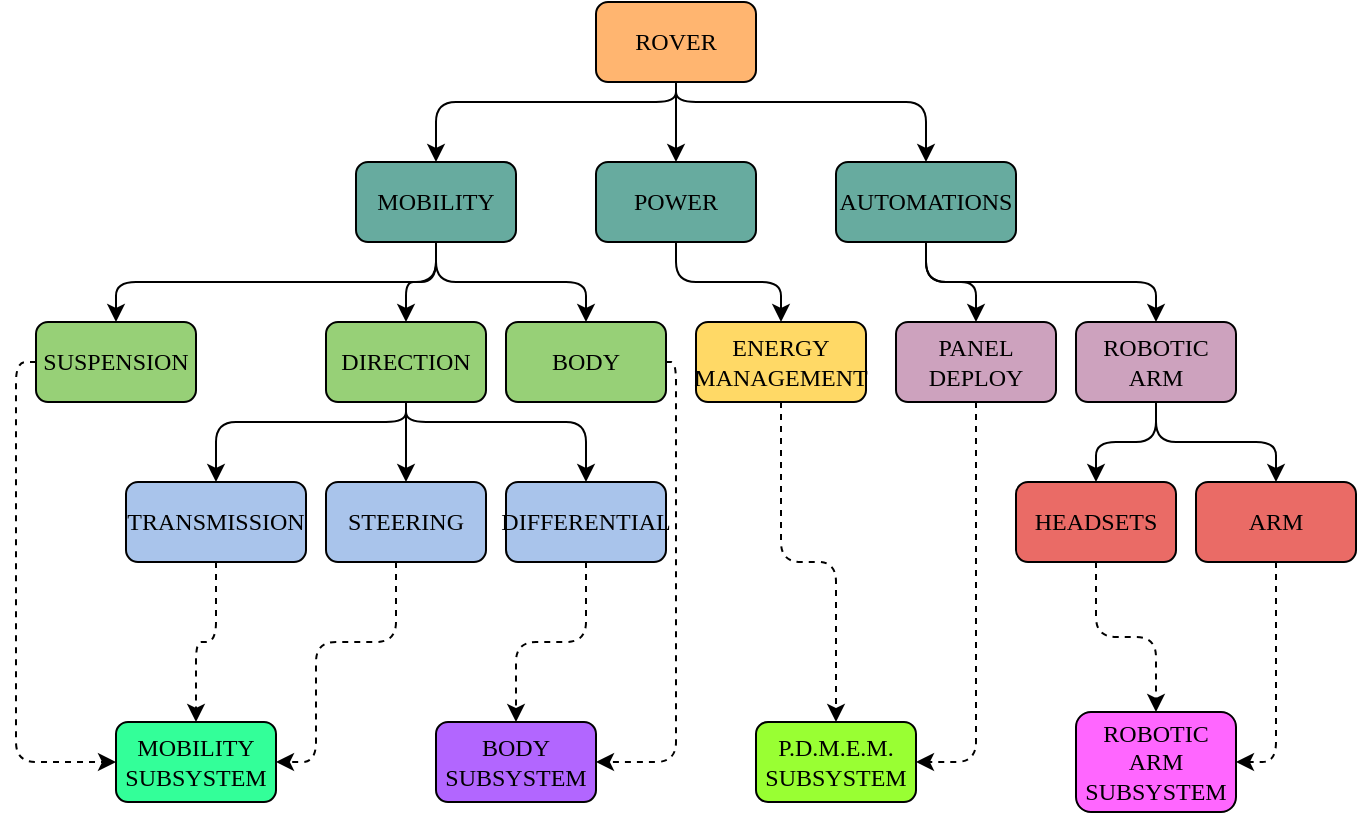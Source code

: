 <mxfile version="22.1.16" type="github">
  <diagram name="Page-1" id="ehjXxDvXnvKOeFHR1vCq">
    <mxGraphModel dx="943" dy="548" grid="1" gridSize="10" guides="1" tooltips="1" connect="1" arrows="1" fold="1" page="1" pageScale="1" pageWidth="850" pageHeight="1100" math="0" shadow="0">
      <root>
        <mxCell id="0" />
        <mxCell id="1" parent="0" />
        <mxCell id="Cu2Ia4bixzbhLEkdR6Hr-6" style="edgeStyle=orthogonalEdgeStyle;rounded=1;orthogonalLoop=1;jettySize=auto;html=1;entryX=0.5;entryY=0;entryDx=0;entryDy=0;" edge="1" parent="1" source="Cu2Ia4bixzbhLEkdR6Hr-1" target="Cu2Ia4bixzbhLEkdR6Hr-4">
          <mxGeometry relative="1" as="geometry" />
        </mxCell>
        <mxCell id="Cu2Ia4bixzbhLEkdR6Hr-7" style="edgeStyle=orthogonalEdgeStyle;rounded=1;orthogonalLoop=1;jettySize=auto;html=1;entryX=0.5;entryY=0;entryDx=0;entryDy=0;" edge="1" parent="1" source="Cu2Ia4bixzbhLEkdR6Hr-1" target="Cu2Ia4bixzbhLEkdR6Hr-3">
          <mxGeometry relative="1" as="geometry">
            <Array as="points">
              <mxPoint x="360" y="130" />
              <mxPoint x="240" y="130" />
            </Array>
          </mxGeometry>
        </mxCell>
        <mxCell id="Cu2Ia4bixzbhLEkdR6Hr-8" style="edgeStyle=orthogonalEdgeStyle;rounded=1;orthogonalLoop=1;jettySize=auto;html=1;entryX=0.5;entryY=0;entryDx=0;entryDy=0;" edge="1" parent="1" source="Cu2Ia4bixzbhLEkdR6Hr-1" target="Cu2Ia4bixzbhLEkdR6Hr-5">
          <mxGeometry relative="1" as="geometry">
            <Array as="points">
              <mxPoint x="360" y="130" />
              <mxPoint x="485" y="130" />
            </Array>
          </mxGeometry>
        </mxCell>
        <mxCell id="Cu2Ia4bixzbhLEkdR6Hr-1" value="ROVER" style="rounded=1;whiteSpace=wrap;html=1;fontFamily=Tahoma;fillColor=#FFB570;fontColor=#000000;" vertex="1" parent="1">
          <mxGeometry x="320" y="80" width="80" height="40" as="geometry" />
        </mxCell>
        <mxCell id="Cu2Ia4bixzbhLEkdR6Hr-16" style="edgeStyle=orthogonalEdgeStyle;rounded=1;orthogonalLoop=1;jettySize=auto;html=1;entryX=0.5;entryY=0;entryDx=0;entryDy=0;" edge="1" parent="1" source="Cu2Ia4bixzbhLEkdR6Hr-3" target="Cu2Ia4bixzbhLEkdR6Hr-9">
          <mxGeometry relative="1" as="geometry">
            <Array as="points">
              <mxPoint x="240" y="220" />
              <mxPoint x="80" y="220" />
            </Array>
          </mxGeometry>
        </mxCell>
        <mxCell id="Cu2Ia4bixzbhLEkdR6Hr-17" style="edgeStyle=orthogonalEdgeStyle;rounded=1;orthogonalLoop=1;jettySize=auto;html=1;entryX=0.5;entryY=0;entryDx=0;entryDy=0;" edge="1" parent="1" source="Cu2Ia4bixzbhLEkdR6Hr-3" target="Cu2Ia4bixzbhLEkdR6Hr-10">
          <mxGeometry relative="1" as="geometry" />
        </mxCell>
        <mxCell id="Cu2Ia4bixzbhLEkdR6Hr-18" style="edgeStyle=orthogonalEdgeStyle;rounded=1;orthogonalLoop=1;jettySize=auto;html=1;entryX=0.5;entryY=0;entryDx=0;entryDy=0;" edge="1" parent="1" source="Cu2Ia4bixzbhLEkdR6Hr-3" target="Cu2Ia4bixzbhLEkdR6Hr-11">
          <mxGeometry relative="1" as="geometry" />
        </mxCell>
        <mxCell id="Cu2Ia4bixzbhLEkdR6Hr-3" value="MOBILITY" style="rounded=1;whiteSpace=wrap;html=1;fontFamily=Tahoma;fillColor=#67AB9F;fontColor=#000000;" vertex="1" parent="1">
          <mxGeometry x="200" y="160" width="80" height="40" as="geometry" />
        </mxCell>
        <mxCell id="Cu2Ia4bixzbhLEkdR6Hr-19" style="edgeStyle=orthogonalEdgeStyle;rounded=1;orthogonalLoop=1;jettySize=auto;html=1;entryX=0.5;entryY=0;entryDx=0;entryDy=0;" edge="1" parent="1" source="Cu2Ia4bixzbhLEkdR6Hr-4" target="Cu2Ia4bixzbhLEkdR6Hr-12">
          <mxGeometry relative="1" as="geometry" />
        </mxCell>
        <mxCell id="Cu2Ia4bixzbhLEkdR6Hr-4" value="POWER" style="rounded=1;whiteSpace=wrap;html=1;fontFamily=Tahoma;fillColor=#67AB9F;fontColor=#000000;" vertex="1" parent="1">
          <mxGeometry x="320" y="160" width="80" height="40" as="geometry" />
        </mxCell>
        <mxCell id="Cu2Ia4bixzbhLEkdR6Hr-20" style="edgeStyle=orthogonalEdgeStyle;rounded=1;orthogonalLoop=1;jettySize=auto;html=1;entryX=0.5;entryY=0;entryDx=0;entryDy=0;" edge="1" parent="1" source="Cu2Ia4bixzbhLEkdR6Hr-5" target="Cu2Ia4bixzbhLEkdR6Hr-13">
          <mxGeometry relative="1" as="geometry" />
        </mxCell>
        <mxCell id="Cu2Ia4bixzbhLEkdR6Hr-21" style="edgeStyle=orthogonalEdgeStyle;rounded=1;orthogonalLoop=1;jettySize=auto;html=1;entryX=0.5;entryY=0;entryDx=0;entryDy=0;" edge="1" parent="1" source="Cu2Ia4bixzbhLEkdR6Hr-5" target="Cu2Ia4bixzbhLEkdR6Hr-14">
          <mxGeometry relative="1" as="geometry">
            <Array as="points">
              <mxPoint x="485" y="220" />
              <mxPoint x="600" y="220" />
            </Array>
          </mxGeometry>
        </mxCell>
        <mxCell id="Cu2Ia4bixzbhLEkdR6Hr-5" value="AUTOMATIONS" style="rounded=1;whiteSpace=wrap;html=1;fontFamily=Tahoma;fillColor=#67AB9F;fontColor=#000000;" vertex="1" parent="1">
          <mxGeometry x="440" y="160" width="90" height="40" as="geometry" />
        </mxCell>
        <mxCell id="Cu2Ia4bixzbhLEkdR6Hr-37" style="edgeStyle=orthogonalEdgeStyle;rounded=1;orthogonalLoop=1;jettySize=auto;html=1;entryX=0;entryY=0.5;entryDx=0;entryDy=0;dashed=1;" edge="1" parent="1" source="Cu2Ia4bixzbhLEkdR6Hr-9" target="Cu2Ia4bixzbhLEkdR6Hr-33">
          <mxGeometry relative="1" as="geometry">
            <Array as="points">
              <mxPoint x="30" y="260" />
              <mxPoint x="30" y="460" />
            </Array>
          </mxGeometry>
        </mxCell>
        <mxCell id="Cu2Ia4bixzbhLEkdR6Hr-9" value="SUSPENSION" style="rounded=1;whiteSpace=wrap;html=1;fontFamily=Tahoma;fontColor=#000000;fillColor=#97D077;" vertex="1" parent="1">
          <mxGeometry x="40" y="240" width="80" height="40" as="geometry" />
        </mxCell>
        <mxCell id="Cu2Ia4bixzbhLEkdR6Hr-28" style="edgeStyle=orthogonalEdgeStyle;rounded=1;orthogonalLoop=1;jettySize=auto;html=1;entryX=0.5;entryY=0;entryDx=0;entryDy=0;" edge="1" parent="1" source="Cu2Ia4bixzbhLEkdR6Hr-10" target="Cu2Ia4bixzbhLEkdR6Hr-22">
          <mxGeometry relative="1" as="geometry">
            <Array as="points">
              <mxPoint x="225" y="290" />
              <mxPoint x="130" y="290" />
            </Array>
          </mxGeometry>
        </mxCell>
        <mxCell id="Cu2Ia4bixzbhLEkdR6Hr-29" style="edgeStyle=orthogonalEdgeStyle;rounded=1;orthogonalLoop=1;jettySize=auto;html=1;entryX=0.5;entryY=0;entryDx=0;entryDy=0;" edge="1" parent="1" source="Cu2Ia4bixzbhLEkdR6Hr-10" target="Cu2Ia4bixzbhLEkdR6Hr-23">
          <mxGeometry relative="1" as="geometry" />
        </mxCell>
        <mxCell id="Cu2Ia4bixzbhLEkdR6Hr-30" style="edgeStyle=orthogonalEdgeStyle;rounded=1;orthogonalLoop=1;jettySize=auto;html=1;entryX=0.5;entryY=0;entryDx=0;entryDy=0;" edge="1" parent="1" source="Cu2Ia4bixzbhLEkdR6Hr-10" target="Cu2Ia4bixzbhLEkdR6Hr-24">
          <mxGeometry relative="1" as="geometry">
            <Array as="points">
              <mxPoint x="225" y="290" />
              <mxPoint x="315" y="290" />
            </Array>
          </mxGeometry>
        </mxCell>
        <mxCell id="Cu2Ia4bixzbhLEkdR6Hr-10" value="DIRECTION" style="rounded=1;whiteSpace=wrap;html=1;fontFamily=Tahoma;fillColor=#97D077;fontColor=#000000;" vertex="1" parent="1">
          <mxGeometry x="185" y="240" width="80" height="40" as="geometry" />
        </mxCell>
        <mxCell id="Cu2Ia4bixzbhLEkdR6Hr-40" style="edgeStyle=orthogonalEdgeStyle;rounded=1;orthogonalLoop=1;jettySize=auto;html=1;entryX=1;entryY=0.5;entryDx=0;entryDy=0;dashed=1;" edge="1" parent="1" source="Cu2Ia4bixzbhLEkdR6Hr-11" target="Cu2Ia4bixzbhLEkdR6Hr-34">
          <mxGeometry relative="1" as="geometry">
            <Array as="points">
              <mxPoint x="360" y="260" />
              <mxPoint x="360" y="460" />
            </Array>
          </mxGeometry>
        </mxCell>
        <mxCell id="Cu2Ia4bixzbhLEkdR6Hr-11" value="BODY" style="rounded=1;whiteSpace=wrap;html=1;fontFamily=Tahoma;fillColor=#97D077;strokeColor=#000000;fontColor=#000000;" vertex="1" parent="1">
          <mxGeometry x="275" y="240" width="80" height="40" as="geometry" />
        </mxCell>
        <mxCell id="Cu2Ia4bixzbhLEkdR6Hr-42" style="edgeStyle=orthogonalEdgeStyle;rounded=1;orthogonalLoop=1;jettySize=auto;html=1;entryX=0.5;entryY=0;entryDx=0;entryDy=0;dashed=1;" edge="1" parent="1" source="Cu2Ia4bixzbhLEkdR6Hr-12" target="Cu2Ia4bixzbhLEkdR6Hr-35">
          <mxGeometry relative="1" as="geometry" />
        </mxCell>
        <mxCell id="Cu2Ia4bixzbhLEkdR6Hr-12" value="ENERGY MANAGEMENT" style="rounded=1;whiteSpace=wrap;html=1;fontFamily=Tahoma;fontColor=#000000;fillColor=#FFD966;" vertex="1" parent="1">
          <mxGeometry x="370" y="240" width="85" height="40" as="geometry" />
        </mxCell>
        <mxCell id="Cu2Ia4bixzbhLEkdR6Hr-43" style="edgeStyle=orthogonalEdgeStyle;rounded=1;orthogonalLoop=1;jettySize=auto;html=1;entryX=1;entryY=0.5;entryDx=0;entryDy=0;dashed=1;" edge="1" parent="1" source="Cu2Ia4bixzbhLEkdR6Hr-13" target="Cu2Ia4bixzbhLEkdR6Hr-35">
          <mxGeometry relative="1" as="geometry" />
        </mxCell>
        <mxCell id="Cu2Ia4bixzbhLEkdR6Hr-13" value="PANEL DEPLOY" style="rounded=1;whiteSpace=wrap;html=1;fontFamily=Tahoma;fillColor=#CDA2BE;" vertex="1" parent="1">
          <mxGeometry x="470" y="240" width="80" height="40" as="geometry" />
        </mxCell>
        <mxCell id="Cu2Ia4bixzbhLEkdR6Hr-31" style="edgeStyle=orthogonalEdgeStyle;rounded=1;orthogonalLoop=1;jettySize=auto;html=1;entryX=0.5;entryY=0;entryDx=0;entryDy=0;" edge="1" parent="1" source="Cu2Ia4bixzbhLEkdR6Hr-14" target="Cu2Ia4bixzbhLEkdR6Hr-27">
          <mxGeometry relative="1" as="geometry" />
        </mxCell>
        <mxCell id="Cu2Ia4bixzbhLEkdR6Hr-32" style="edgeStyle=orthogonalEdgeStyle;rounded=1;orthogonalLoop=1;jettySize=auto;html=1;entryX=0.5;entryY=0;entryDx=0;entryDy=0;" edge="1" parent="1" source="Cu2Ia4bixzbhLEkdR6Hr-14" target="Cu2Ia4bixzbhLEkdR6Hr-26">
          <mxGeometry relative="1" as="geometry" />
        </mxCell>
        <mxCell id="Cu2Ia4bixzbhLEkdR6Hr-14" value="ROBOTIC ARM" style="rounded=1;whiteSpace=wrap;html=1;fontFamily=Tahoma;strokeColor=#000000;fillColor=#CDA2BE;" vertex="1" parent="1">
          <mxGeometry x="560" y="240" width="80" height="40" as="geometry" />
        </mxCell>
        <mxCell id="Cu2Ia4bixzbhLEkdR6Hr-38" style="edgeStyle=orthogonalEdgeStyle;rounded=1;orthogonalLoop=1;jettySize=auto;html=1;entryX=0.5;entryY=0;entryDx=0;entryDy=0;dashed=1;" edge="1" parent="1" source="Cu2Ia4bixzbhLEkdR6Hr-22" target="Cu2Ia4bixzbhLEkdR6Hr-33">
          <mxGeometry relative="1" as="geometry" />
        </mxCell>
        <mxCell id="Cu2Ia4bixzbhLEkdR6Hr-22" value="TRANSMISSION" style="rounded=1;whiteSpace=wrap;html=1;fontFamily=Tahoma;fillColor=#A9C4EB;" vertex="1" parent="1">
          <mxGeometry x="85" y="320" width="90" height="40" as="geometry" />
        </mxCell>
        <mxCell id="Cu2Ia4bixzbhLEkdR6Hr-39" style="edgeStyle=orthogonalEdgeStyle;rounded=1;orthogonalLoop=1;jettySize=auto;html=1;entryX=1;entryY=0.5;entryDx=0;entryDy=0;dashed=1;" edge="1" parent="1" source="Cu2Ia4bixzbhLEkdR6Hr-23" target="Cu2Ia4bixzbhLEkdR6Hr-33">
          <mxGeometry relative="1" as="geometry">
            <Array as="points">
              <mxPoint x="220" y="400" />
              <mxPoint x="180" y="400" />
              <mxPoint x="180" y="460" />
            </Array>
          </mxGeometry>
        </mxCell>
        <mxCell id="Cu2Ia4bixzbhLEkdR6Hr-23" value="STEERING" style="rounded=1;whiteSpace=wrap;html=1;fontFamily=Tahoma;fillColor=#A9C4EB;" vertex="1" parent="1">
          <mxGeometry x="185" y="320" width="80" height="40" as="geometry" />
        </mxCell>
        <mxCell id="Cu2Ia4bixzbhLEkdR6Hr-41" style="edgeStyle=orthogonalEdgeStyle;rounded=1;orthogonalLoop=1;jettySize=auto;html=1;entryX=0.5;entryY=0;entryDx=0;entryDy=0;dashed=1;" edge="1" parent="1" source="Cu2Ia4bixzbhLEkdR6Hr-24" target="Cu2Ia4bixzbhLEkdR6Hr-34">
          <mxGeometry relative="1" as="geometry" />
        </mxCell>
        <mxCell id="Cu2Ia4bixzbhLEkdR6Hr-24" value="DIFFERENTIAL" style="rounded=1;whiteSpace=wrap;html=1;fontFamily=Tahoma;fillColor=#A9C4EB;" vertex="1" parent="1">
          <mxGeometry x="275" y="320" width="80" height="40" as="geometry" />
        </mxCell>
        <mxCell id="Cu2Ia4bixzbhLEkdR6Hr-45" style="edgeStyle=orthogonalEdgeStyle;rounded=1;orthogonalLoop=1;jettySize=auto;html=1;entryX=1;entryY=0.5;entryDx=0;entryDy=0;dashed=1;" edge="1" parent="1" source="Cu2Ia4bixzbhLEkdR6Hr-26" target="Cu2Ia4bixzbhLEkdR6Hr-36">
          <mxGeometry relative="1" as="geometry" />
        </mxCell>
        <mxCell id="Cu2Ia4bixzbhLEkdR6Hr-26" value="ARM" style="rounded=1;whiteSpace=wrap;html=1;fontFamily=Tahoma;fillColor=#EA6B66;" vertex="1" parent="1">
          <mxGeometry x="620" y="320" width="80" height="40" as="geometry" />
        </mxCell>
        <mxCell id="Cu2Ia4bixzbhLEkdR6Hr-44" style="edgeStyle=orthogonalEdgeStyle;rounded=1;orthogonalLoop=1;jettySize=auto;html=1;entryX=0.5;entryY=0;entryDx=0;entryDy=0;dashed=1;" edge="1" parent="1" source="Cu2Ia4bixzbhLEkdR6Hr-27" target="Cu2Ia4bixzbhLEkdR6Hr-36">
          <mxGeometry relative="1" as="geometry" />
        </mxCell>
        <mxCell id="Cu2Ia4bixzbhLEkdR6Hr-27" value="HEADSETS" style="rounded=1;whiteSpace=wrap;html=1;fontFamily=Tahoma;fillColor=#EA6B66;" vertex="1" parent="1">
          <mxGeometry x="530" y="320" width="80" height="40" as="geometry" />
        </mxCell>
        <mxCell id="Cu2Ia4bixzbhLEkdR6Hr-33" value="MOBILITY SUBSYSTEM" style="rounded=1;whiteSpace=wrap;html=1;fontFamily=Tahoma;fillColor=#33FF99;" vertex="1" parent="1">
          <mxGeometry x="80" y="440" width="80" height="40" as="geometry" />
        </mxCell>
        <mxCell id="Cu2Ia4bixzbhLEkdR6Hr-34" value="BODY SUBSYSTEM" style="rounded=1;whiteSpace=wrap;html=1;fontFamily=Tahoma;fillColor=#B266FF;" vertex="1" parent="1">
          <mxGeometry x="240" y="440" width="80" height="40" as="geometry" />
        </mxCell>
        <mxCell id="Cu2Ia4bixzbhLEkdR6Hr-35" value="P.D.M.E.M. SUBSYSTEM" style="rounded=1;whiteSpace=wrap;html=1;fontFamily=Tahoma;fillColor=#99FF33;" vertex="1" parent="1">
          <mxGeometry x="400" y="440" width="80" height="40" as="geometry" />
        </mxCell>
        <mxCell id="Cu2Ia4bixzbhLEkdR6Hr-36" value="ROBOTIC ARM SUBSYSTEM" style="rounded=1;whiteSpace=wrap;html=1;fontFamily=Tahoma;fillColor=#FF66FF;" vertex="1" parent="1">
          <mxGeometry x="560" y="435" width="80" height="50" as="geometry" />
        </mxCell>
      </root>
    </mxGraphModel>
  </diagram>
</mxfile>
